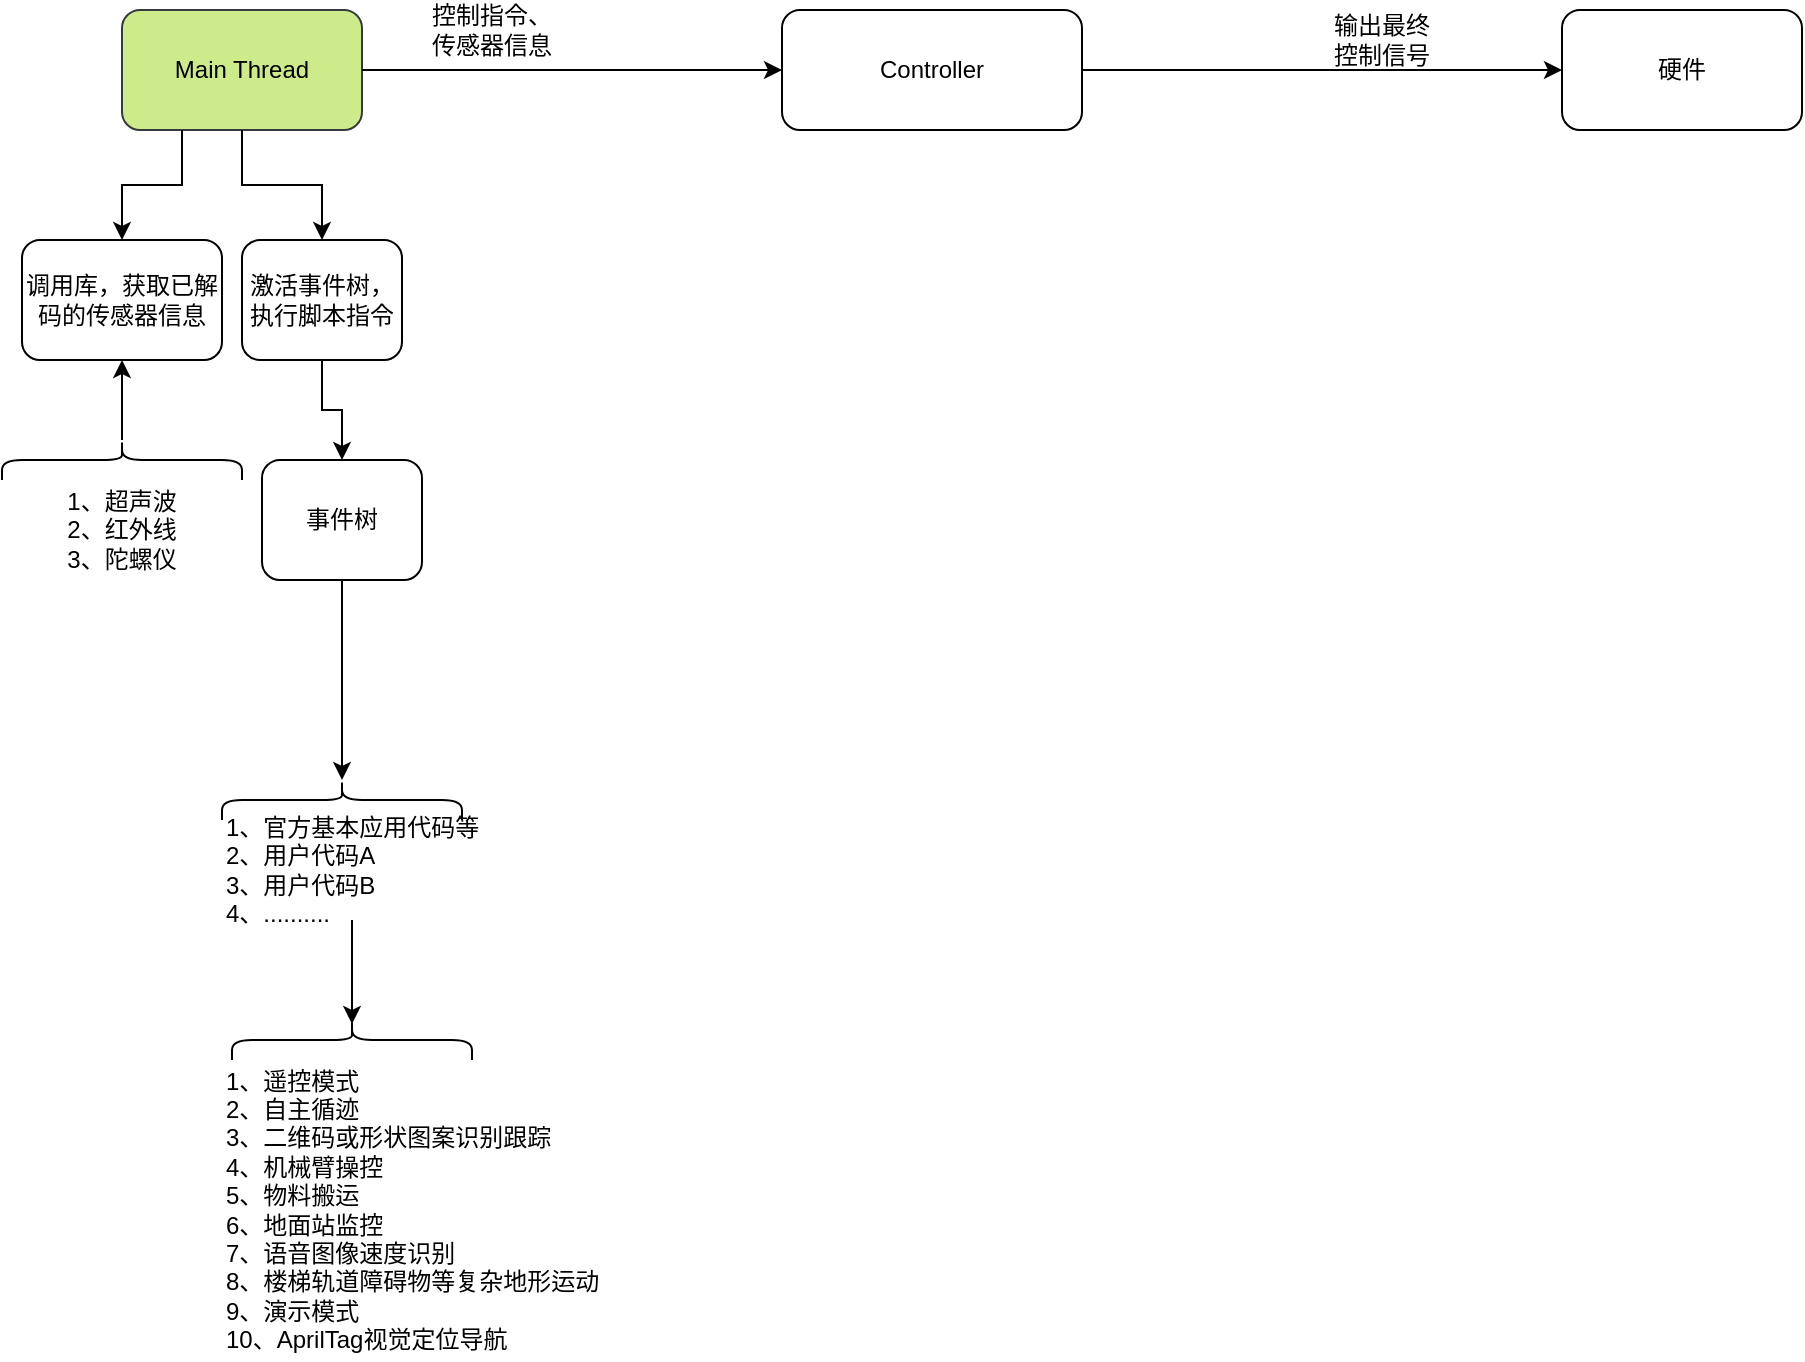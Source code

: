 <mxfile version="20.5.3" type="github">
  <diagram id="prtHgNgQTEPvFCAcTncT" name="Page-1">
    <mxGraphModel dx="1052" dy="579" grid="1" gridSize="10" guides="1" tooltips="1" connect="1" arrows="1" fold="1" page="1" pageScale="1" pageWidth="1169" pageHeight="827" math="0" shadow="0">
      <root>
        <object label="" 管道施工="" id="0">
          <mxCell />
        </object>
        <mxCell id="1" parent="0" />
        <mxCell id="n69_QYQXAGHu2_i68GKL-10" value="Main Thread" style="rounded=1;whiteSpace=wrap;html=1;fillColor=#cdeb8b;strokeColor=#36393d;" vertex="1" parent="1">
          <mxGeometry x="80" y="35" width="120" height="60" as="geometry" />
        </mxCell>
        <object label="" id="n69_QYQXAGHu2_i68GKL-11">
          <mxCell style="edgeStyle=orthogonalEdgeStyle;rounded=0;orthogonalLoop=1;jettySize=auto;html=1;" edge="1" source="n69_QYQXAGHu2_i68GKL-10" target="n69_QYQXAGHu2_i68GKL-12" parent="1">
            <mxGeometry relative="1" as="geometry">
              <Array as="points">
                <mxPoint x="400" y="65" />
              </Array>
            </mxGeometry>
          </mxCell>
        </object>
        <mxCell id="n69_QYQXAGHu2_i68GKL-12" value="Controller" style="rounded=1;whiteSpace=wrap;html=1;" vertex="1" parent="1">
          <mxGeometry x="410" y="35" width="150" height="60" as="geometry" />
        </mxCell>
        <mxCell id="n69_QYQXAGHu2_i68GKL-13" value="控制指令、传感器信息" style="text;html=1;strokeColor=none;fillColor=none;align=center;verticalAlign=middle;whiteSpace=wrap;rounded=0;" vertex="1" parent="1">
          <mxGeometry x="230" y="30" width="70" height="30" as="geometry" />
        </mxCell>
        <object label="" id="n69_QYQXAGHu2_i68GKL-18">
          <mxCell style="edgeStyle=orthogonalEdgeStyle;rounded=0;orthogonalLoop=1;jettySize=auto;html=1;exitX=1;exitY=0.5;exitDx=0;exitDy=0;" edge="1" target="n69_QYQXAGHu2_i68GKL-19" source="n69_QYQXAGHu2_i68GKL-12" parent="1">
            <mxGeometry relative="1" as="geometry">
              <mxPoint x="150" y="105" as="sourcePoint" />
              <Array as="points">
                <mxPoint x="720" y="65" />
                <mxPoint x="720" y="65" />
              </Array>
            </mxGeometry>
          </mxCell>
        </object>
        <mxCell id="n69_QYQXAGHu2_i68GKL-19" value="硬件" style="rounded=1;whiteSpace=wrap;html=1;" vertex="1" parent="1">
          <mxGeometry x="800" y="35" width="120" height="60" as="geometry" />
        </mxCell>
        <mxCell id="n69_QYQXAGHu2_i68GKL-20" value="输出最终控制信号" style="text;html=1;strokeColor=none;fillColor=none;align=center;verticalAlign=middle;whiteSpace=wrap;rounded=0;" vertex="1" parent="1">
          <mxGeometry x="680" y="35" width="60" height="30" as="geometry" />
        </mxCell>
        <mxCell id="n69_QYQXAGHu2_i68GKL-21" value="" style="edgeStyle=orthogonalEdgeStyle;rounded=0;orthogonalLoop=1;jettySize=auto;html=1;exitX=0.25;exitY=1;exitDx=0;exitDy=0;" edge="1" source="n69_QYQXAGHu2_i68GKL-10" target="n69_QYQXAGHu2_i68GKL-22" parent="1">
          <mxGeometry relative="1" as="geometry" />
        </mxCell>
        <mxCell id="n69_QYQXAGHu2_i68GKL-22" value="调用库，获取已解码的传感器信息" style="rounded=1;whiteSpace=wrap;html=1;" vertex="1" parent="1">
          <mxGeometry x="30" y="150" width="100" height="60" as="geometry" />
        </mxCell>
        <mxCell id="n69_QYQXAGHu2_i68GKL-25" value="" style="edgeStyle=orthogonalEdgeStyle;rounded=0;orthogonalLoop=1;jettySize=auto;html=1;" edge="1" source="n69_QYQXAGHu2_i68GKL-10" target="n69_QYQXAGHu2_i68GKL-26" parent="1">
          <mxGeometry relative="1" as="geometry" />
        </mxCell>
        <mxCell id="n69_QYQXAGHu2_i68GKL-26" value="激活事件树，执行脚本指令" style="rounded=1;whiteSpace=wrap;html=1;" vertex="1" parent="1">
          <mxGeometry x="140" y="150" width="80" height="60" as="geometry" />
        </mxCell>
        <mxCell id="n69_QYQXAGHu2_i68GKL-28" style="edgeStyle=orthogonalEdgeStyle;rounded=0;orthogonalLoop=1;jettySize=auto;html=1;entryX=0.5;entryY=1;entryDx=0;entryDy=0;" edge="1" parent="1" source="n69_QYQXAGHu2_i68GKL-27" target="n69_QYQXAGHu2_i68GKL-22">
          <mxGeometry relative="1" as="geometry" />
        </mxCell>
        <mxCell id="n69_QYQXAGHu2_i68GKL-27" value="" style="shape=curlyBracket;whiteSpace=wrap;html=1;rounded=1;labelPosition=left;verticalLabelPosition=middle;align=right;verticalAlign=middle;rotation=90;" vertex="1" parent="1">
          <mxGeometry x="70" y="200" width="20" height="120" as="geometry" />
        </mxCell>
        <mxCell id="n69_QYQXAGHu2_i68GKL-29" value="1、超声波&lt;br&gt;2、红外线&lt;br&gt;3、陀螺仪" style="text;html=1;strokeColor=none;fillColor=none;align=center;verticalAlign=middle;whiteSpace=wrap;rounded=0;" vertex="1" parent="1">
          <mxGeometry x="20" y="270" width="120" height="50" as="geometry" />
        </mxCell>
        <mxCell id="n69_QYQXAGHu2_i68GKL-30" value="" style="edgeStyle=orthogonalEdgeStyle;rounded=0;orthogonalLoop=1;jettySize=auto;html=1;" edge="1" target="n69_QYQXAGHu2_i68GKL-31" source="n69_QYQXAGHu2_i68GKL-26" parent="1">
          <mxGeometry relative="1" as="geometry">
            <mxPoint x="150" y="165" as="sourcePoint" />
          </mxGeometry>
        </mxCell>
        <mxCell id="n69_QYQXAGHu2_i68GKL-33" style="edgeStyle=orthogonalEdgeStyle;rounded=0;orthogonalLoop=1;jettySize=auto;html=1;" edge="1" parent="1" source="n69_QYQXAGHu2_i68GKL-31" target="n69_QYQXAGHu2_i68GKL-32">
          <mxGeometry relative="1" as="geometry" />
        </mxCell>
        <mxCell id="n69_QYQXAGHu2_i68GKL-31" value="事件树" style="rounded=1;whiteSpace=wrap;html=1;" vertex="1" parent="1">
          <mxGeometry x="150" y="260" width="80" height="60" as="geometry" />
        </mxCell>
        <mxCell id="n69_QYQXAGHu2_i68GKL-32" value="" style="shape=curlyBracket;whiteSpace=wrap;html=1;rounded=1;labelPosition=left;verticalLabelPosition=middle;align=right;verticalAlign=middle;rotation=90;" vertex="1" parent="1">
          <mxGeometry x="180" y="370" width="20" height="120" as="geometry" />
        </mxCell>
        <mxCell id="n69_QYQXAGHu2_i68GKL-36" style="edgeStyle=orthogonalEdgeStyle;rounded=0;orthogonalLoop=1;jettySize=auto;html=1;entryX=0.1;entryY=0.5;entryDx=0;entryDy=0;entryPerimeter=0;" edge="1" parent="1" source="n69_QYQXAGHu2_i68GKL-34" target="n69_QYQXAGHu2_i68GKL-35">
          <mxGeometry relative="1" as="geometry" />
        </mxCell>
        <mxCell id="n69_QYQXAGHu2_i68GKL-34" value="1、官方基本应用代码等&lt;br&gt;2、用户代码A&lt;br&gt;3、用户代码B&lt;br&gt;4、.........." style="text;html=1;strokeColor=none;fillColor=none;align=left;verticalAlign=middle;whiteSpace=wrap;rounded=0;" vertex="1" parent="1">
          <mxGeometry x="130" y="440" width="130" height="50" as="geometry" />
        </mxCell>
        <mxCell id="n69_QYQXAGHu2_i68GKL-35" value="" style="shape=curlyBracket;whiteSpace=wrap;html=1;rounded=1;labelPosition=left;verticalLabelPosition=middle;align=right;verticalAlign=middle;rotation=90;" vertex="1" parent="1">
          <mxGeometry x="185" y="490" width="20" height="120" as="geometry" />
        </mxCell>
        <mxCell id="n69_QYQXAGHu2_i68GKL-37" value="1、遥控模式&lt;br&gt;2、自主循迹&lt;br&gt;3、二维码或形状图案识别跟踪&lt;br&gt;4、机械臂操控&lt;br&gt;5、物料搬运&lt;br&gt;6、地面站监控&lt;br&gt;7、语音图像速度识别&lt;br&gt;8、楼梯轨道障碍物等复杂地形运动&lt;br&gt;9、演示模式&lt;br&gt;10、AprilTag视觉定位导航" style="text;html=1;strokeColor=none;fillColor=none;align=left;verticalAlign=middle;whiteSpace=wrap;rounded=0;labelPosition=center;verticalLabelPosition=middle;" vertex="1" parent="1">
          <mxGeometry x="130" y="560" width="190" height="150" as="geometry" />
        </mxCell>
      </root>
    </mxGraphModel>
  </diagram>
</mxfile>
